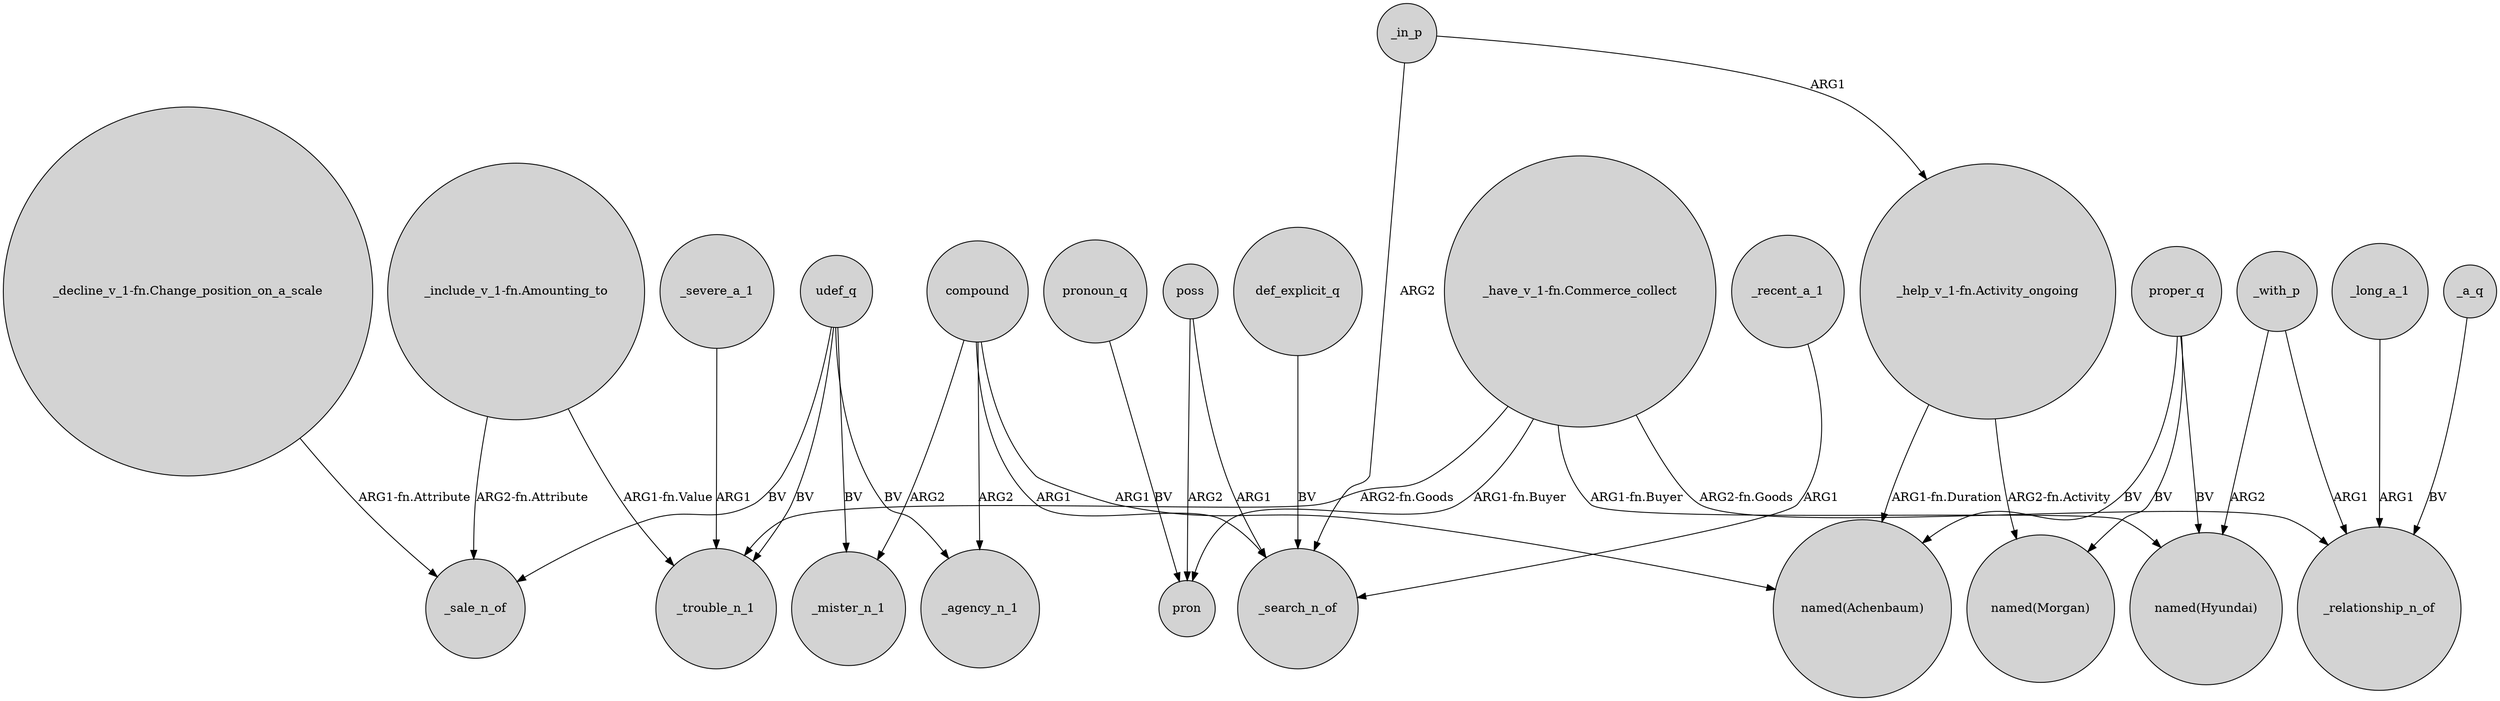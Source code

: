 digraph {
	node [shape=circle style=filled]
	compound -> _mister_n_1 [label=ARG2]
	udef_q -> _agency_n_1 [label=BV]
	def_explicit_q -> _search_n_of [label=BV]
	"_decline_v_1-fn.Change_position_on_a_scale" -> _sale_n_of [label="ARG1-fn.Attribute"]
	compound -> "named(Achenbaum)" [label=ARG1]
	"_help_v_1-fn.Activity_ongoing" -> "named(Morgan)" [label="ARG2-fn.Activity"]
	"_help_v_1-fn.Activity_ongoing" -> "named(Achenbaum)" [label="ARG1-fn.Duration"]
	"_include_v_1-fn.Amounting_to" -> _sale_n_of [label="ARG2-fn.Attribute"]
	_in_p -> _search_n_of [label=ARG2]
	compound -> _agency_n_1 [label=ARG2]
	"_have_v_1-fn.Commerce_collect" -> pron [label="ARG1-fn.Buyer"]
	"_have_v_1-fn.Commerce_collect" -> _trouble_n_1 [label="ARG2-fn.Goods"]
	udef_q -> _sale_n_of [label=BV]
	udef_q -> _mister_n_1 [label=BV]
	_with_p -> _relationship_n_of [label=ARG1]
	"_have_v_1-fn.Commerce_collect" -> "named(Hyundai)" [label="ARG1-fn.Buyer"]
	pronoun_q -> pron [label=BV]
	_long_a_1 -> _relationship_n_of [label=ARG1]
	poss -> pron [label=ARG2]
	poss -> _search_n_of [label=ARG1]
	udef_q -> _trouble_n_1 [label=BV]
	proper_q -> "named(Achenbaum)" [label=BV]
	_in_p -> "_help_v_1-fn.Activity_ongoing" [label=ARG1]
	proper_q -> "named(Morgan)" [label=BV]
	compound -> _search_n_of [label=ARG1]
	"_have_v_1-fn.Commerce_collect" -> _relationship_n_of [label="ARG2-fn.Goods"]
	proper_q -> "named(Hyundai)" [label=BV]
	_severe_a_1 -> _trouble_n_1 [label=ARG1]
	"_include_v_1-fn.Amounting_to" -> _trouble_n_1 [label="ARG1-fn.Value"]
	_a_q -> _relationship_n_of [label=BV]
	_recent_a_1 -> _search_n_of [label=ARG1]
	_with_p -> "named(Hyundai)" [label=ARG2]
}
